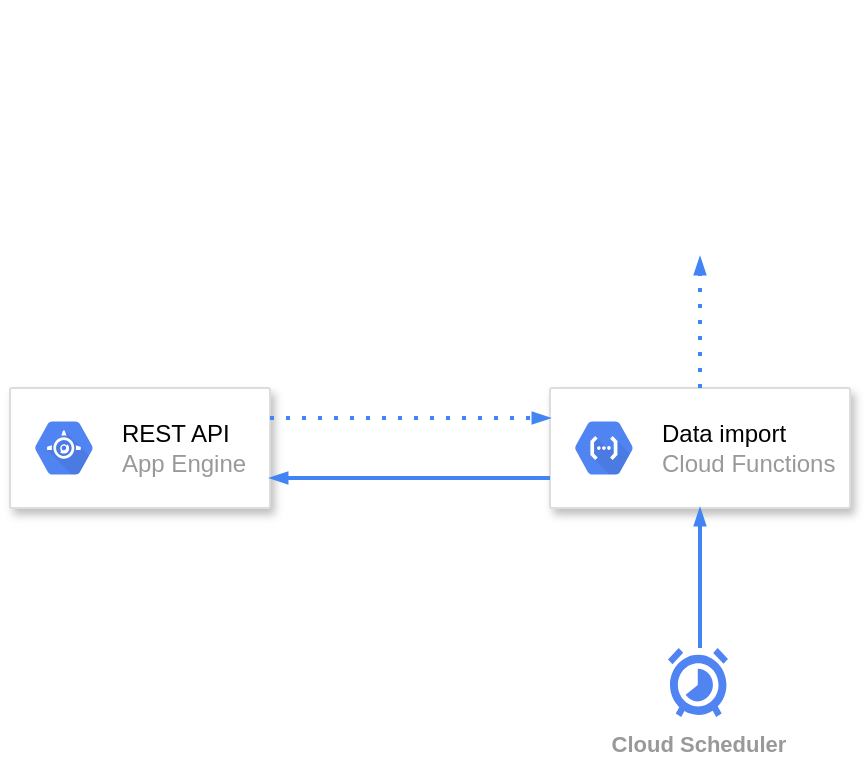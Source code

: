 <mxfile version="14.7.10" type="device"><diagram id="omwH62tyB3dfZbzcItN9" name="Page-1"><mxGraphModel dx="946" dy="519" grid="1" gridSize="10" guides="1" tooltips="1" connect="1" arrows="1" fold="1" page="1" pageScale="1" pageWidth="827" pageHeight="1169" math="0" shadow="0"><root><mxCell id="0"/><mxCell id="1" parent="0"/><mxCell id="IRnxoloWImqPQGitQmUK-3" value="" style="strokeColor=#dddddd;shadow=1;strokeWidth=1;rounded=1;absoluteArcSize=1;arcSize=2;" vertex="1" parent="1"><mxGeometry x="120" y="200" width="130" height="60" as="geometry"/></mxCell><mxCell id="IRnxoloWImqPQGitQmUK-4" value="&lt;font color=&quot;#000000&quot;&gt;REST API&lt;/font&gt;&lt;br&gt;App Engine" style="dashed=0;connectable=0;html=1;fillColor=#5184F3;strokeColor=none;shape=mxgraph.gcp2.hexIcon;prIcon=app_engine;part=1;labelPosition=right;verticalLabelPosition=middle;align=left;verticalAlign=middle;spacingLeft=5;fontColor=#999999;fontSize=12;" vertex="1" parent="IRnxoloWImqPQGitQmUK-3"><mxGeometry y="0.5" width="44" height="39" relative="1" as="geometry"><mxPoint x="5" y="-19.5" as="offset"/></mxGeometry></mxCell><mxCell id="IRnxoloWImqPQGitQmUK-9" value="" style="strokeColor=#dddddd;shadow=1;strokeWidth=1;rounded=1;absoluteArcSize=1;arcSize=2;" vertex="1" parent="1"><mxGeometry x="390" y="200" width="150" height="60" as="geometry"/></mxCell><mxCell id="IRnxoloWImqPQGitQmUK-10" value="&lt;font color=&quot;#000000&quot;&gt;Data import&lt;/font&gt;&lt;br&gt;Cloud Functions" style="dashed=0;connectable=0;html=1;fillColor=#5184F3;strokeColor=none;shape=mxgraph.gcp2.hexIcon;prIcon=cloud_functions;part=1;labelPosition=right;verticalLabelPosition=middle;align=left;verticalAlign=middle;spacingLeft=5;fontColor=#999999;fontSize=12;" vertex="1" parent="IRnxoloWImqPQGitQmUK-9"><mxGeometry y="0.5" width="44" height="39" relative="1" as="geometry"><mxPoint x="5" y="-19.5" as="offset"/></mxGeometry></mxCell><mxCell id="IRnxoloWImqPQGitQmUK-11" value="Cloud Scheduler" style="html=1;fillColor=#5184F3;strokeColor=none;verticalAlign=top;labelPosition=center;verticalLabelPosition=bottom;align=center;fontSize=11;fontStyle=1;fontColor=#999999;shape=mxgraph.gcp2.cloud_scheduler" vertex="1" parent="1"><mxGeometry x="449" y="330" width="30" height="34.5" as="geometry"/></mxCell><mxCell id="IRnxoloWImqPQGitQmUK-12" value="" style="shape=image;html=1;verticalAlign=top;verticalLabelPosition=bottom;labelBackgroundColor=#ffffff;imageAspect=0;aspect=fixed;image=https://cdn4.iconfinder.com/data/icons/logos-3/181/MySQL-128.png" vertex="1" parent="1"><mxGeometry x="401" y="6.5" width="128" height="128" as="geometry"/></mxCell><mxCell id="IRnxoloWImqPQGitQmUK-13" value="" style="edgeStyle=orthogonalEdgeStyle;fontSize=12;html=1;endArrow=blockThin;endFill=1;rounded=0;strokeWidth=2;endSize=4;startSize=4;dashed=0;strokeColor=#4284F3;entryX=1;entryY=0.75;entryDx=0;entryDy=0;exitX=0;exitY=0.75;exitDx=0;exitDy=0;" edge="1" parent="1" source="IRnxoloWImqPQGitQmUK-9" target="IRnxoloWImqPQGitQmUK-3"><mxGeometry width="100" relative="1" as="geometry"><mxPoint x="140" y="270" as="sourcePoint"/><mxPoint x="240" y="270" as="targetPoint"/></mxGeometry></mxCell><mxCell id="IRnxoloWImqPQGitQmUK-14" value="" style="edgeStyle=orthogonalEdgeStyle;fontSize=12;html=1;endArrow=blockThin;endFill=1;rounded=0;strokeWidth=2;endSize=4;startSize=4;dashed=1;dashPattern=1 3;strokeColor=#4284F3;exitX=1;exitY=0.25;exitDx=0;exitDy=0;entryX=0;entryY=0.25;entryDx=0;entryDy=0;" edge="1" parent="1" source="IRnxoloWImqPQGitQmUK-3" target="IRnxoloWImqPQGitQmUK-9"><mxGeometry width="100" relative="1" as="geometry"><mxPoint x="280" y="200" as="sourcePoint"/><mxPoint x="380" y="200" as="targetPoint"/></mxGeometry></mxCell><mxCell id="IRnxoloWImqPQGitQmUK-16" value="" style="edgeStyle=orthogonalEdgeStyle;fontSize=12;html=1;endArrow=blockThin;endFill=1;rounded=0;strokeWidth=2;endSize=4;startSize=4;dashed=1;dashPattern=1 3;strokeColor=#4284F3;exitX=0.5;exitY=0;exitDx=0;exitDy=0;entryX=0.5;entryY=1;entryDx=0;entryDy=0;" edge="1" parent="1" source="IRnxoloWImqPQGitQmUK-9" target="IRnxoloWImqPQGitQmUK-12"><mxGeometry width="100" relative="1" as="geometry"><mxPoint x="450" y="150" as="sourcePoint"/><mxPoint x="550" y="150" as="targetPoint"/></mxGeometry></mxCell><mxCell id="IRnxoloWImqPQGitQmUK-17" value="" style="edgeStyle=orthogonalEdgeStyle;fontSize=12;html=1;endArrow=blockThin;endFill=1;rounded=0;strokeWidth=2;endSize=4;startSize=4;dashed=0;strokeColor=#4284F3;entryX=0.5;entryY=1;entryDx=0;entryDy=0;exitX=0.533;exitY=0;exitDx=0;exitDy=0;exitPerimeter=0;" edge="1" parent="1" source="IRnxoloWImqPQGitQmUK-11" target="IRnxoloWImqPQGitQmUK-9"><mxGeometry width="100" relative="1" as="geometry"><mxPoint x="380" y="330" as="sourcePoint"/><mxPoint x="480" y="330" as="targetPoint"/></mxGeometry></mxCell></root></mxGraphModel></diagram></mxfile>